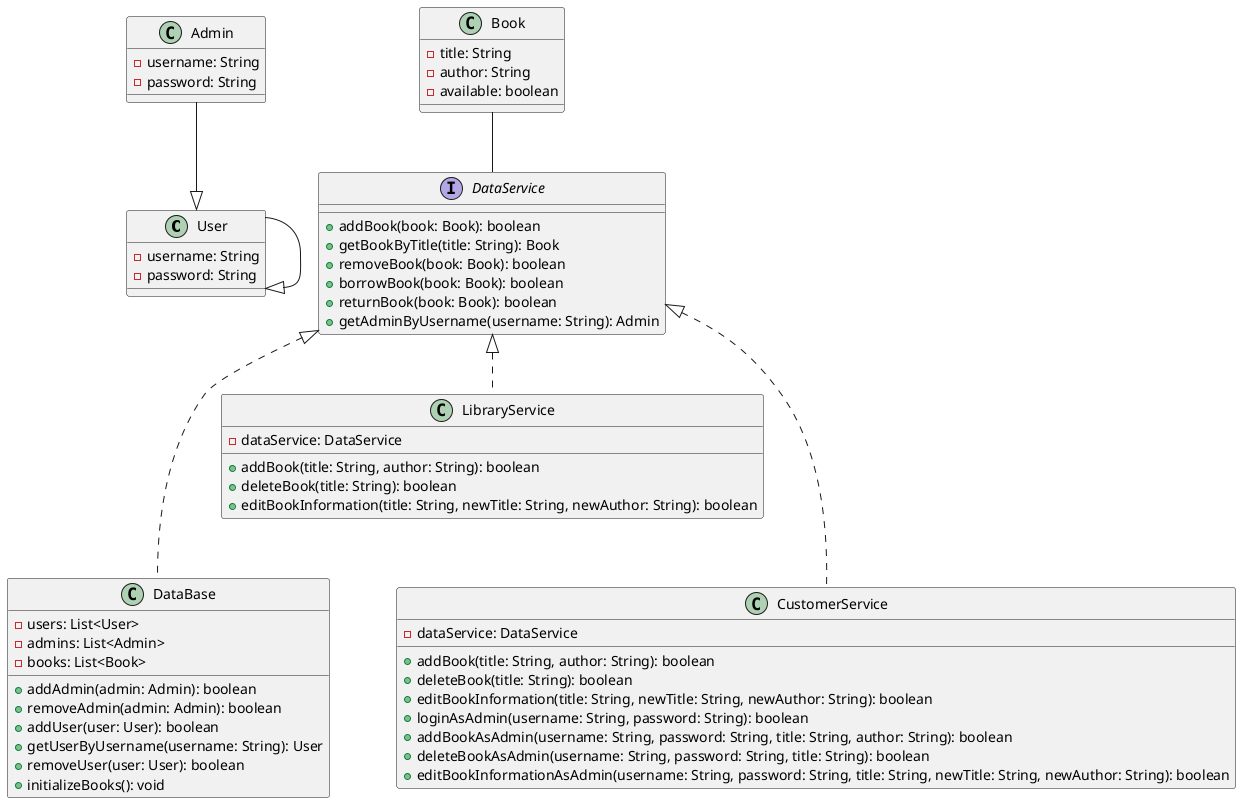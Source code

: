 @startuml

class User {
  - username: String
  - password: String
}

class Admin {
  - username: String
  - password: String
}

class Book {
  - title: String
  - author: String
  - available: boolean
}

interface DataService {
  + addBook(book: Book): boolean
  + getBookByTitle(title: String): Book
  + removeBook(book: Book): boolean
  + borrowBook(book: Book): boolean
  + returnBook(book: Book): boolean
  + getAdminByUsername(username: String): Admin
}

class DataBase {
  - users: List<User>
  - admins: List<Admin>
  - books: List<Book>
  + addAdmin(admin: Admin): boolean
  + removeAdmin(admin: Admin): boolean
  + addUser(user: User): boolean
  + getUserByUsername(username: String): User
  + removeUser(user: User): boolean
  + initializeBooks(): void
}

class LibraryService {
  - dataService: DataService
  + addBook(title: String, author: String): boolean
  + deleteBook(title: String): boolean
  + editBookInformation(title: String, newTitle: String, newAuthor: String): boolean
}


class CustomerService {
  - dataService: DataService
  + addBook(title: String, author: String): boolean
  + deleteBook(title: String): boolean
  + editBookInformation(title: String, newTitle: String, newAuthor: String): boolean
  + loginAsAdmin(username: String, password: String): boolean
  + addBookAsAdmin(username: String, password: String, title: String, author: String): boolean
  + deleteBookAsAdmin(username: String, password: String, title: String): boolean
  + editBookInformationAsAdmin(username: String, password: String, title: String, newTitle: String, newAuthor: String): boolean
}

User -|> User
Admin --|> User
Book -- DataService

DataService <|... DataBase
DataService <|.. LibraryService
DataService <|... CustomerService


@enduml